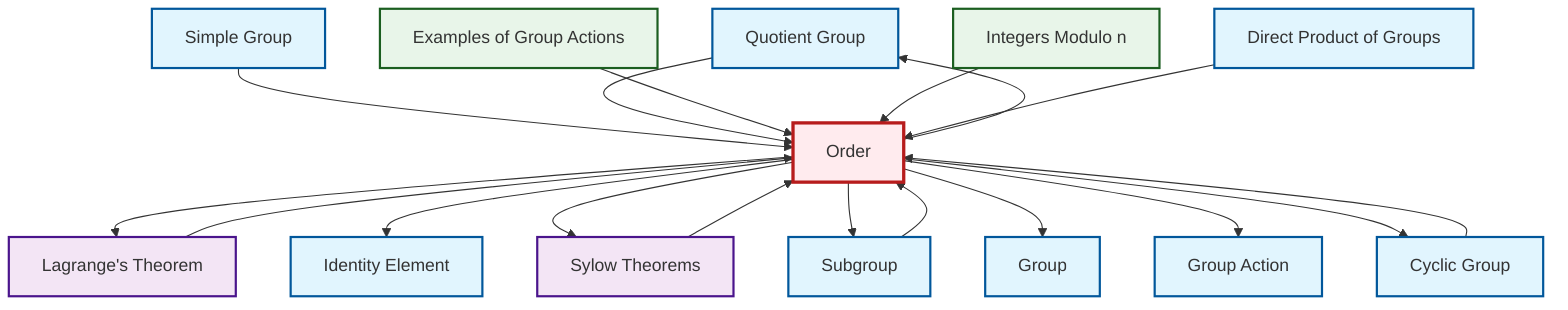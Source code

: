 graph TD
    classDef definition fill:#e1f5fe,stroke:#01579b,stroke-width:2px
    classDef theorem fill:#f3e5f5,stroke:#4a148c,stroke-width:2px
    classDef axiom fill:#fff3e0,stroke:#e65100,stroke-width:2px
    classDef example fill:#e8f5e9,stroke:#1b5e20,stroke-width:2px
    classDef current fill:#ffebee,stroke:#b71c1c,stroke-width:3px
    def-quotient-group["Quotient Group"]:::definition
    thm-lagrange["Lagrange's Theorem"]:::theorem
    def-identity-element["Identity Element"]:::definition
    def-group-action["Group Action"]:::definition
    def-direct-product["Direct Product of Groups"]:::definition
    def-subgroup["Subgroup"]:::definition
    ex-group-action-examples["Examples of Group Actions"]:::example
    thm-sylow["Sylow Theorems"]:::theorem
    ex-quotient-integers-mod-n["Integers Modulo n"]:::example
    def-order["Order"]:::definition
    def-cyclic-group["Cyclic Group"]:::definition
    def-group["Group"]:::definition
    def-simple-group["Simple Group"]:::definition
    def-order --> thm-lagrange
    def-simple-group --> def-order
    def-order --> def-identity-element
    def-order --> thm-sylow
    thm-lagrange --> def-order
    def-cyclic-group --> def-order
    def-order --> def-subgroup
    def-order --> def-group
    thm-sylow --> def-order
    def-quotient-group --> def-order
    def-order --> def-quotient-group
    def-order --> def-group-action
    ex-group-action-examples --> def-order
    ex-quotient-integers-mod-n --> def-order
    def-order --> def-cyclic-group
    def-direct-product --> def-order
    def-subgroup --> def-order
    class def-order current